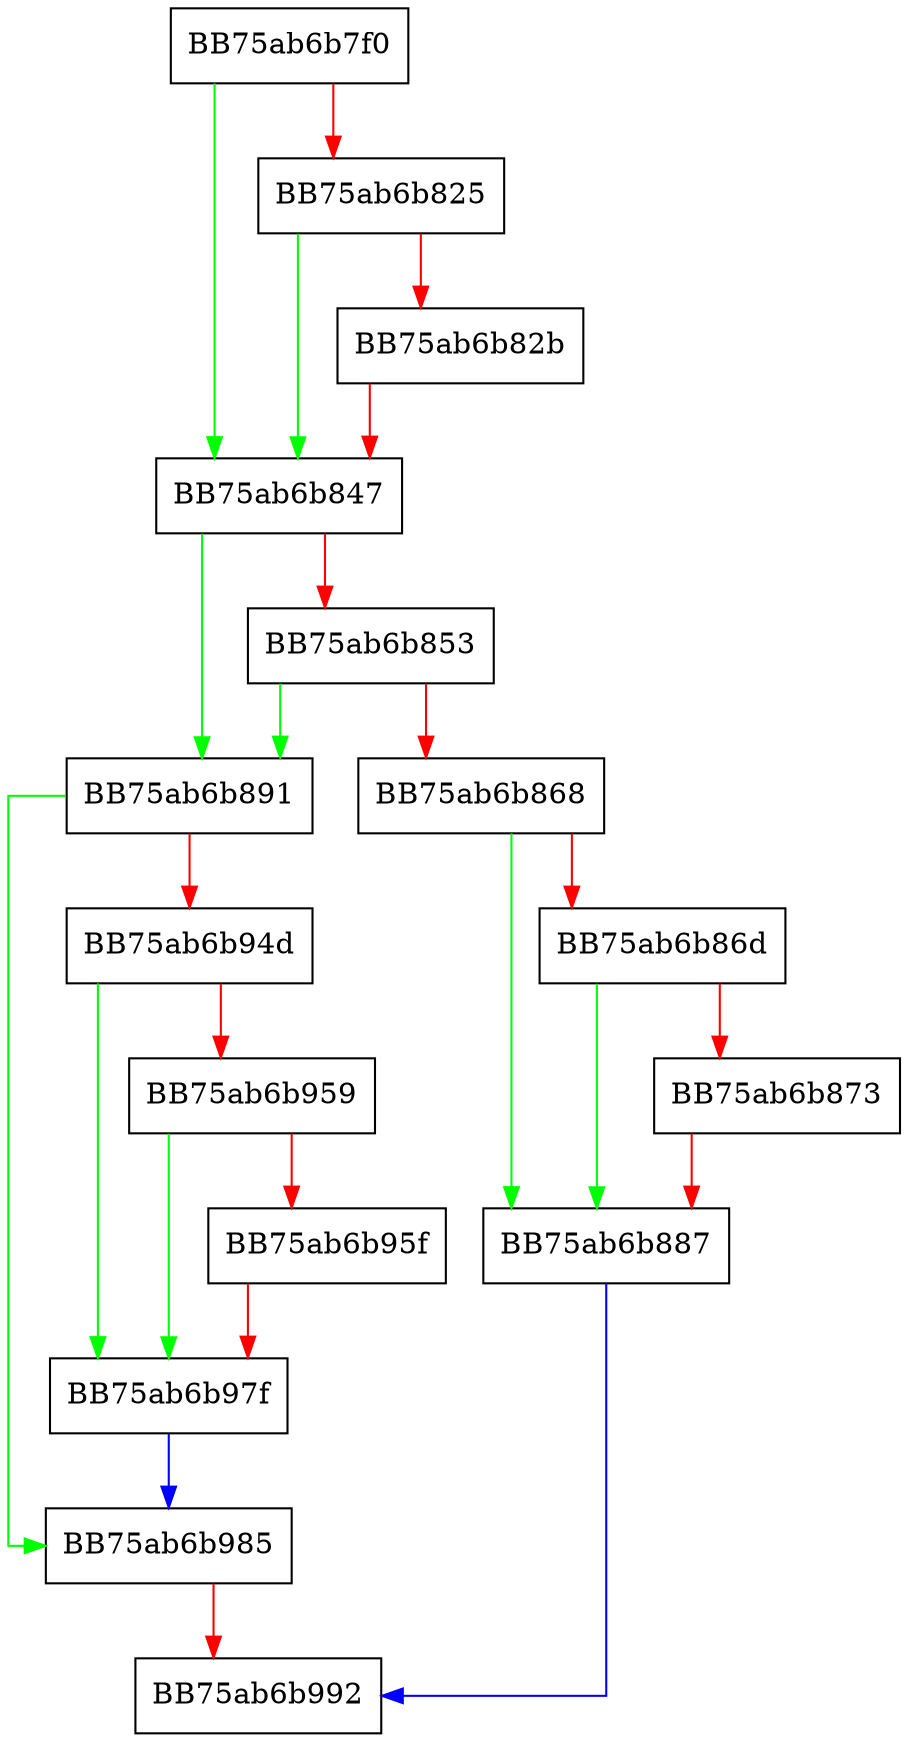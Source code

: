 digraph WriteSQLiteWithUpdate {
  node [shape="box"];
  graph [splines=ortho];
  BB75ab6b7f0 -> BB75ab6b847 [color="green"];
  BB75ab6b7f0 -> BB75ab6b825 [color="red"];
  BB75ab6b825 -> BB75ab6b847 [color="green"];
  BB75ab6b825 -> BB75ab6b82b [color="red"];
  BB75ab6b82b -> BB75ab6b847 [color="red"];
  BB75ab6b847 -> BB75ab6b891 [color="green"];
  BB75ab6b847 -> BB75ab6b853 [color="red"];
  BB75ab6b853 -> BB75ab6b891 [color="green"];
  BB75ab6b853 -> BB75ab6b868 [color="red"];
  BB75ab6b868 -> BB75ab6b887 [color="green"];
  BB75ab6b868 -> BB75ab6b86d [color="red"];
  BB75ab6b86d -> BB75ab6b887 [color="green"];
  BB75ab6b86d -> BB75ab6b873 [color="red"];
  BB75ab6b873 -> BB75ab6b887 [color="red"];
  BB75ab6b887 -> BB75ab6b992 [color="blue"];
  BB75ab6b891 -> BB75ab6b985 [color="green"];
  BB75ab6b891 -> BB75ab6b94d [color="red"];
  BB75ab6b94d -> BB75ab6b97f [color="green"];
  BB75ab6b94d -> BB75ab6b959 [color="red"];
  BB75ab6b959 -> BB75ab6b97f [color="green"];
  BB75ab6b959 -> BB75ab6b95f [color="red"];
  BB75ab6b95f -> BB75ab6b97f [color="red"];
  BB75ab6b97f -> BB75ab6b985 [color="blue"];
  BB75ab6b985 -> BB75ab6b992 [color="red"];
}